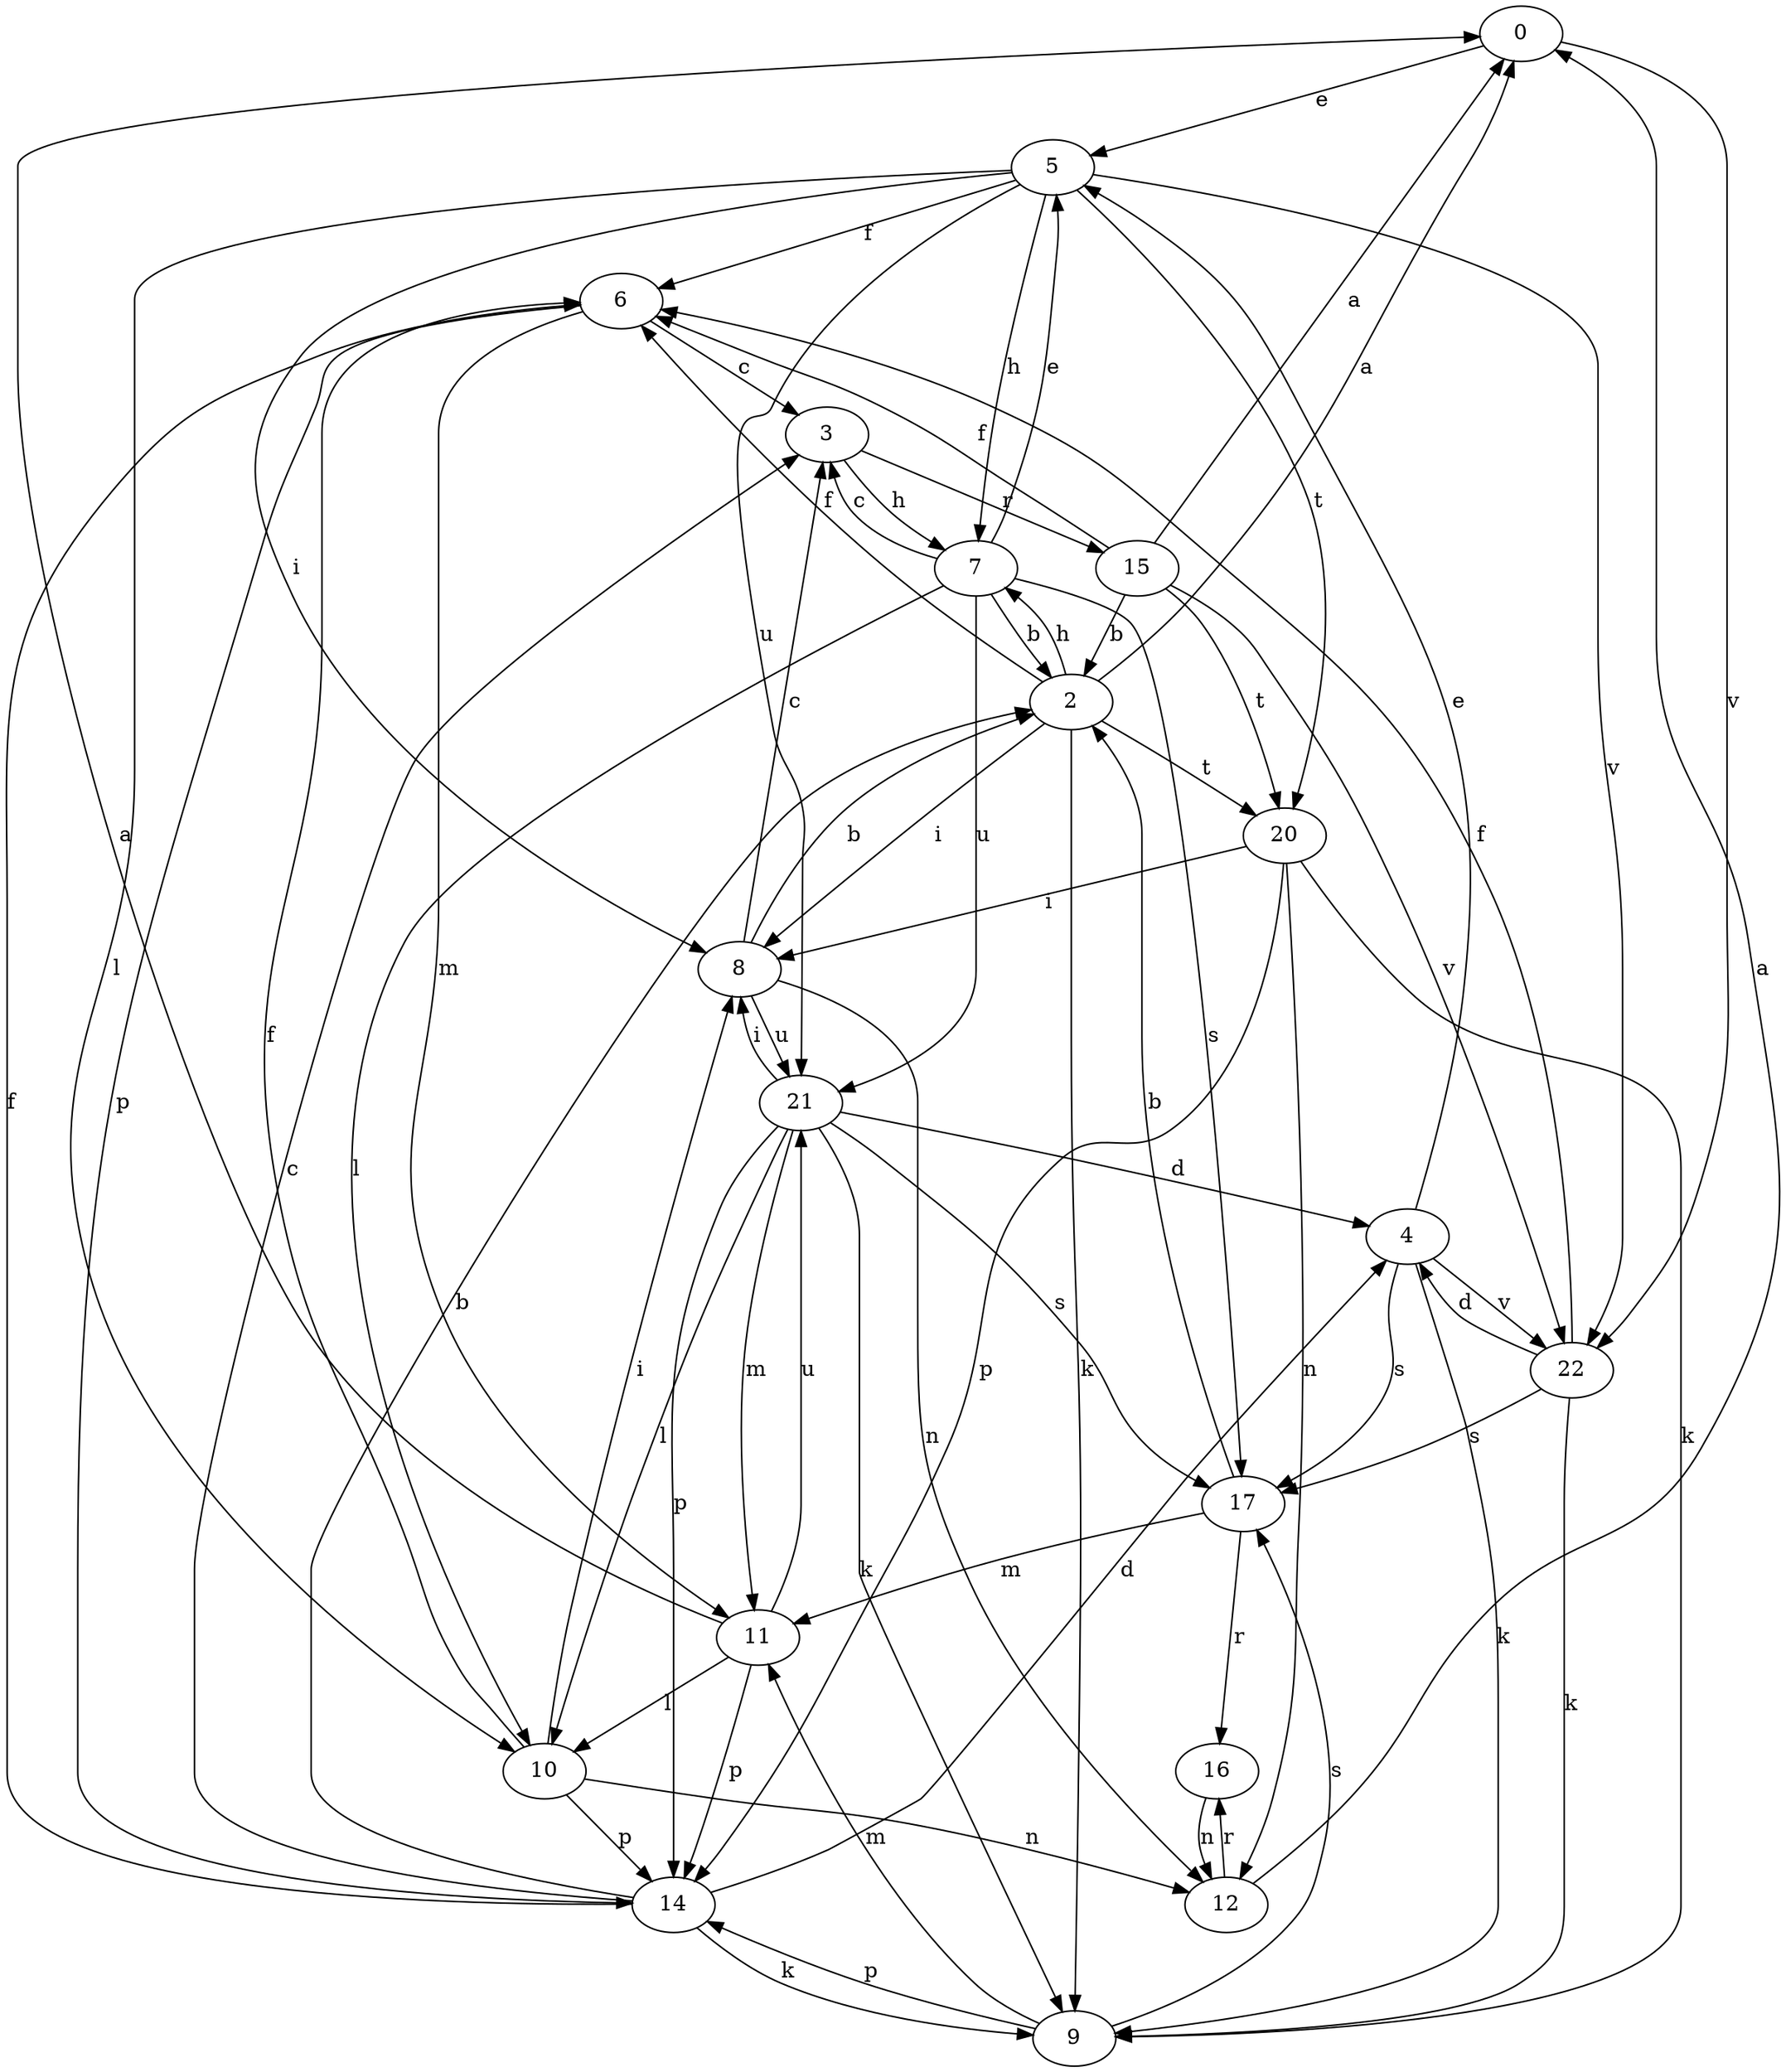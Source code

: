 strict digraph  {
0;
2;
3;
4;
5;
6;
7;
8;
9;
10;
11;
12;
14;
15;
16;
17;
20;
21;
22;
0 -> 5  [label=e];
0 -> 22  [label=v];
2 -> 0  [label=a];
2 -> 6  [label=f];
2 -> 7  [label=h];
2 -> 8  [label=i];
2 -> 9  [label=k];
2 -> 20  [label=t];
3 -> 7  [label=h];
3 -> 15  [label=r];
4 -> 5  [label=e];
4 -> 9  [label=k];
4 -> 17  [label=s];
4 -> 22  [label=v];
5 -> 6  [label=f];
5 -> 7  [label=h];
5 -> 8  [label=i];
5 -> 10  [label=l];
5 -> 20  [label=t];
5 -> 21  [label=u];
5 -> 22  [label=v];
6 -> 3  [label=c];
6 -> 11  [label=m];
6 -> 14  [label=p];
7 -> 2  [label=b];
7 -> 3  [label=c];
7 -> 5  [label=e];
7 -> 10  [label=l];
7 -> 17  [label=s];
7 -> 21  [label=u];
8 -> 2  [label=b];
8 -> 3  [label=c];
8 -> 12  [label=n];
8 -> 21  [label=u];
9 -> 11  [label=m];
9 -> 14  [label=p];
9 -> 17  [label=s];
10 -> 6  [label=f];
10 -> 8  [label=i];
10 -> 12  [label=n];
10 -> 14  [label=p];
11 -> 0  [label=a];
11 -> 10  [label=l];
11 -> 14  [label=p];
11 -> 21  [label=u];
12 -> 0  [label=a];
12 -> 16  [label=r];
14 -> 2  [label=b];
14 -> 3  [label=c];
14 -> 4  [label=d];
14 -> 6  [label=f];
14 -> 9  [label=k];
15 -> 0  [label=a];
15 -> 2  [label=b];
15 -> 6  [label=f];
15 -> 20  [label=t];
15 -> 22  [label=v];
16 -> 12  [label=n];
17 -> 2  [label=b];
17 -> 11  [label=m];
17 -> 16  [label=r];
20 -> 8  [label=i];
20 -> 9  [label=k];
20 -> 12  [label=n];
20 -> 14  [label=p];
21 -> 4  [label=d];
21 -> 8  [label=i];
21 -> 9  [label=k];
21 -> 10  [label=l];
21 -> 11  [label=m];
21 -> 14  [label=p];
21 -> 17  [label=s];
22 -> 4  [label=d];
22 -> 6  [label=f];
22 -> 9  [label=k];
22 -> 17  [label=s];
}
